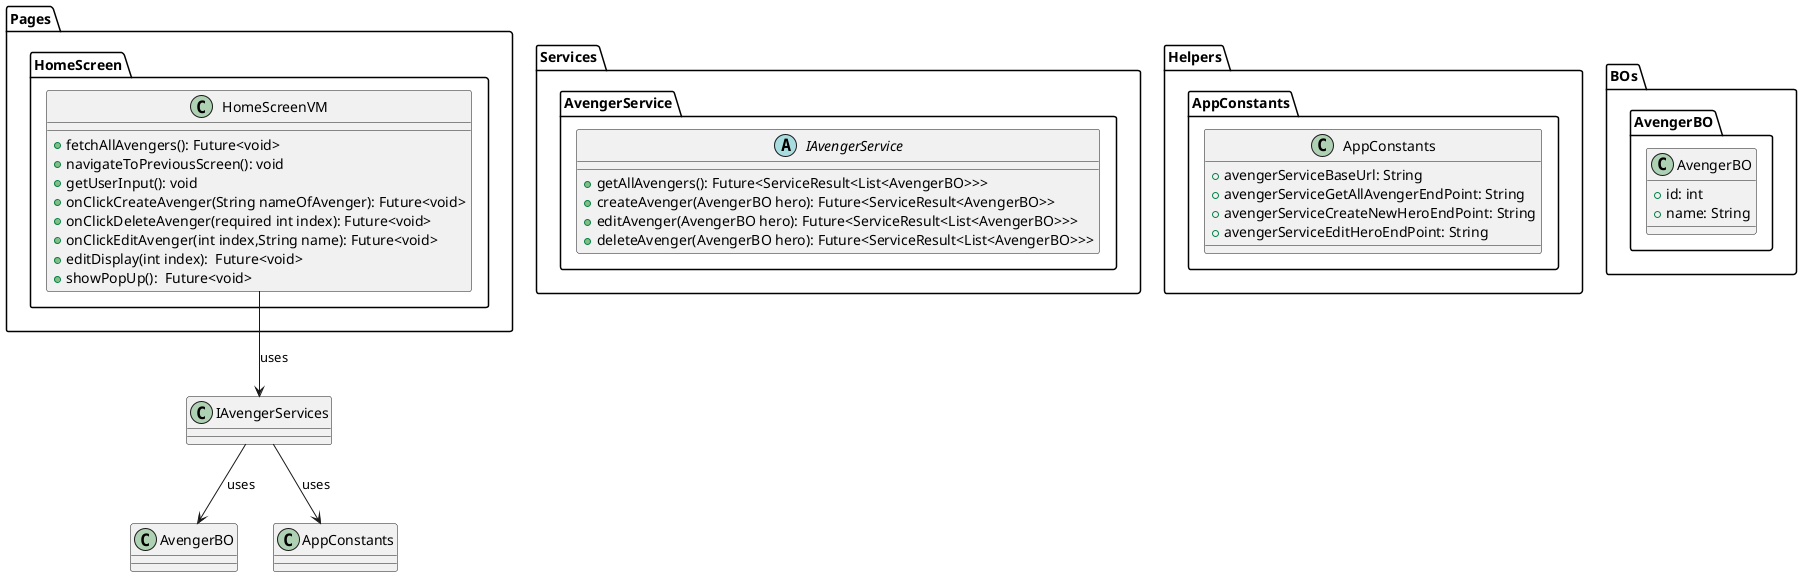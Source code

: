 @startuml AvengerServices Class Diagram
package Services{
    package AvengerService{
       abstract class IAvengerService{
            + getAllAvengers(): Future<ServiceResult<List<AvengerBO>>>
            + createAvenger(AvengerBO hero): Future<ServiceResult<AvengerBO>>
            + editAvenger(AvengerBO hero): Future<ServiceResult<List<AvengerBO>>>
            + deleteAvenger(AvengerBO hero): Future<ServiceResult<List<AvengerBO>>> 
        }
    }
}

package Pages{
    package HomeScreen{
        class HomeScreenVM{
            + fetchAllAvengers(): Future<void> 
            + navigateToPreviousScreen(): void 
            + getUserInput(): void 
            + onClickCreateAvenger(String nameOfAvenger): Future<void> 
            + onClickDeleteAvenger(required int index): Future<void> 
            + onClickEditAvenger(int index,String name): Future<void> 
            + editDisplay(int index):  Future<void> 
            + showPopUp():  Future<void> 
        }
    }
}

package Helpers{
    package AppConstants{
        class AppConstants{
        + avengerServiceBaseUrl: String
        + avengerServiceGetAllAvengerEndPoint: String
        + avengerServiceCreateNewHeroEndPoint: String
        + avengerServiceEditHeroEndPoint: String
    }
    }
}

package BOs{
    package AvengerBO{
        class AvengerBO{
            + id: int
            + name: String
        }
    }
}
HomeScreenVM --> IAvengerServices: uses
IAvengerServices --> AvengerBO: uses
IAvengerServices --> AppConstants: uses
@enduml